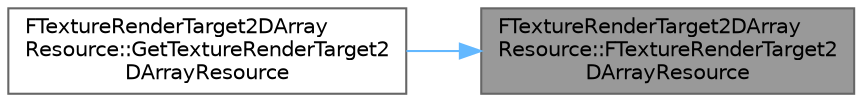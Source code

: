 digraph "FTextureRenderTarget2DArrayResource::FTextureRenderTarget2DArrayResource"
{
 // INTERACTIVE_SVG=YES
 // LATEX_PDF_SIZE
  bgcolor="transparent";
  edge [fontname=Helvetica,fontsize=10,labelfontname=Helvetica,labelfontsize=10];
  node [fontname=Helvetica,fontsize=10,shape=box,height=0.2,width=0.4];
  rankdir="RL";
  Node1 [id="Node000001",label="FTextureRenderTarget2DArray\lResource::FTextureRenderTarget2\lDArrayResource",height=0.2,width=0.4,color="gray40", fillcolor="grey60", style="filled", fontcolor="black",tooltip="Constructor."];
  Node1 -> Node2 [id="edge1_Node000001_Node000002",dir="back",color="steelblue1",style="solid",tooltip=" "];
  Node2 [id="Node000002",label="FTextureRenderTarget2DArray\lResource::GetTextureRenderTarget2\lDArrayResource",height=0.2,width=0.4,color="grey40", fillcolor="white", style="filled",URL="$df/d06/classFTextureRenderTarget2DArrayResource.html#aa8187f37ce3007278ecb84ed8f96b7e1",tooltip="2DArray texture RT resource interface"];
}
